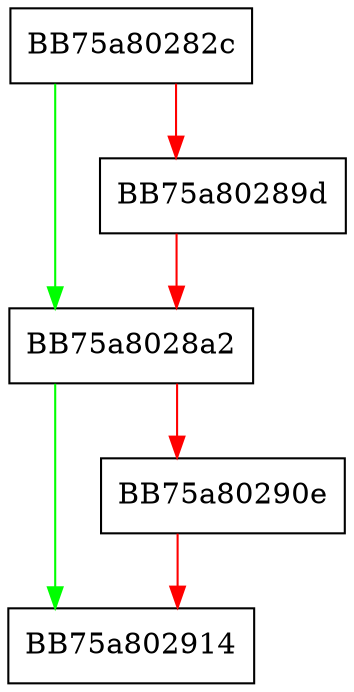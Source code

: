 digraph UfsMtScanUnitFactory {
  node [shape="box"];
  graph [splines=ortho];
  BB75a80282c -> BB75a8028a2 [color="green"];
  BB75a80282c -> BB75a80289d [color="red"];
  BB75a80289d -> BB75a8028a2 [color="red"];
  BB75a8028a2 -> BB75a802914 [color="green"];
  BB75a8028a2 -> BB75a80290e [color="red"];
  BB75a80290e -> BB75a802914 [color="red"];
}